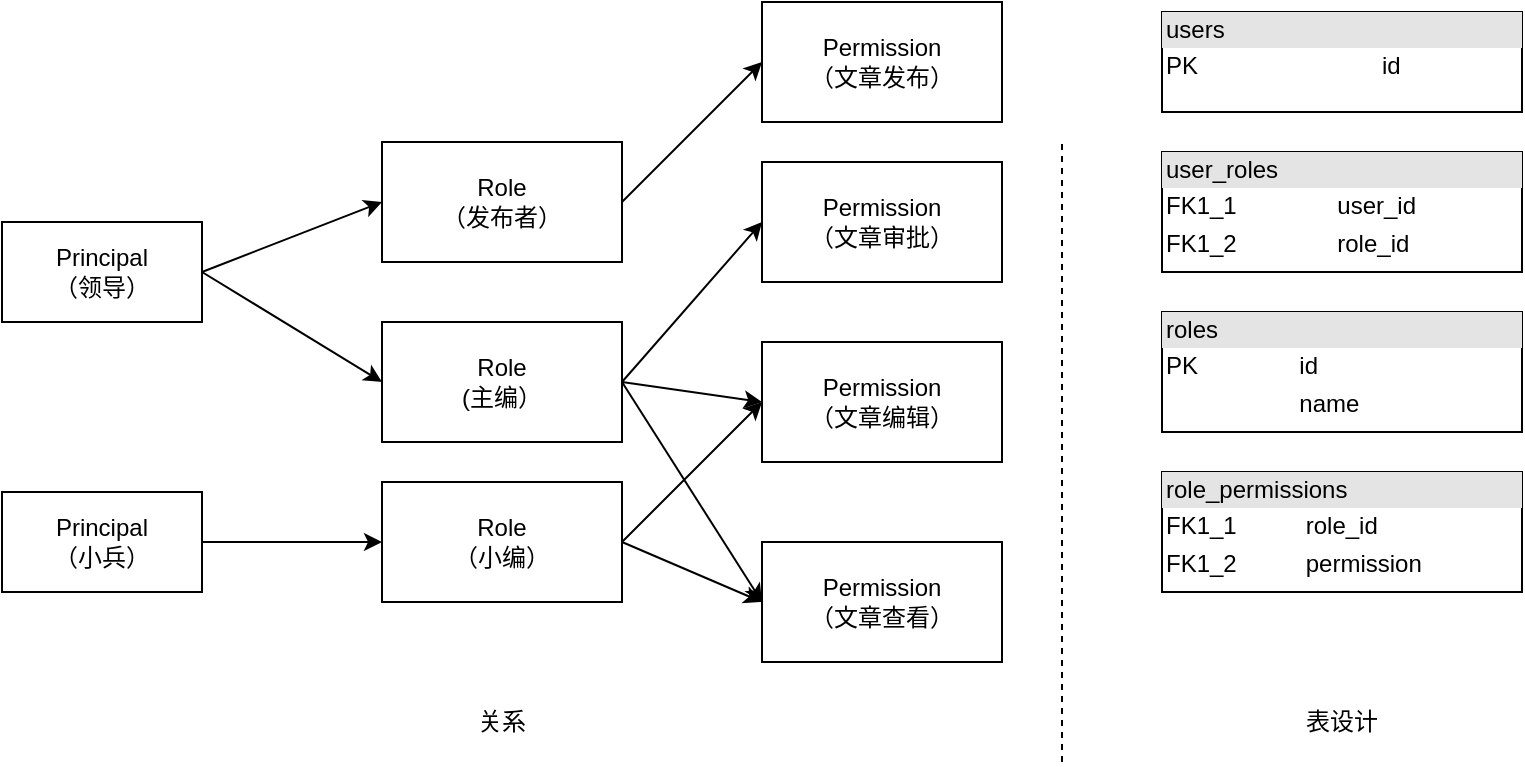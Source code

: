 <mxfile>
    <diagram id="9ctAfNcJLaRTBxjFA6Yr" name="第 1 页">
        <mxGraphModel dx="1018" dy="570" grid="1" gridSize="10" guides="1" tooltips="1" connect="1" arrows="1" fold="1" page="1" pageScale="1" pageWidth="827" pageHeight="1169" math="0" shadow="0">
            <root>
                <mxCell id="XQuOt5WqBIXUd8Vpl1ev-0"/>
                <mxCell id="XQuOt5WqBIXUd8Vpl1ev-1" parent="XQuOt5WqBIXUd8Vpl1ev-0"/>
                <mxCell id="4almOmOkFrd5ab4E6r8S-0" value="&lt;div style=&quot;box-sizing:border-box;width:100%;background:#e4e4e4;padding:2px;&quot;&gt;users&lt;/div&gt;&lt;table style=&quot;width:100%;font-size:1em;&quot; cellpadding=&quot;2&quot; cellspacing=&quot;0&quot;&gt;&lt;tbody&gt;&lt;tr&gt;&lt;td&gt;PK&lt;/td&gt;&lt;td&gt;id&lt;/td&gt;&lt;/tr&gt;&lt;/tbody&gt;&lt;/table&gt;" style="verticalAlign=top;align=left;overflow=fill;html=1;" vertex="1" parent="XQuOt5WqBIXUd8Vpl1ev-1">
                    <mxGeometry x="590" y="35" width="180" height="50" as="geometry"/>
                </mxCell>
                <mxCell id="4almOmOkFrd5ab4E6r8S-1" style="rounded=0;orthogonalLoop=1;jettySize=auto;html=1;exitX=1;exitY=0.5;exitDx=0;exitDy=0;entryX=0;entryY=0.5;entryDx=0;entryDy=0;" edge="1" parent="XQuOt5WqBIXUd8Vpl1ev-1" source="4almOmOkFrd5ab4E6r8S-4" target="4almOmOkFrd5ab4E6r8S-8">
                    <mxGeometry relative="1" as="geometry"/>
                </mxCell>
                <mxCell id="4almOmOkFrd5ab4E6r8S-2" style="edgeStyle=none;rounded=0;orthogonalLoop=1;jettySize=auto;html=1;exitX=1;exitY=0.5;exitDx=0;exitDy=0;entryX=0;entryY=0.5;entryDx=0;entryDy=0;" edge="1" parent="XQuOt5WqBIXUd8Vpl1ev-1" source="4almOmOkFrd5ab4E6r8S-21" target="4almOmOkFrd5ab4E6r8S-11">
                    <mxGeometry relative="1" as="geometry">
                        <mxPoint x="190" y="290" as="targetPoint"/>
                    </mxGeometry>
                </mxCell>
                <mxCell id="4almOmOkFrd5ab4E6r8S-3" style="rounded=0;orthogonalLoop=1;jettySize=auto;html=1;exitX=1;exitY=0.5;exitDx=0;exitDy=0;entryX=0;entryY=0.5;entryDx=0;entryDy=0;" edge="1" parent="XQuOt5WqBIXUd8Vpl1ev-1" source="4almOmOkFrd5ab4E6r8S-4" target="4almOmOkFrd5ab4E6r8S-20">
                    <mxGeometry relative="1" as="geometry"/>
                </mxCell>
                <mxCell id="4almOmOkFrd5ab4E6r8S-4" value="&lt;div&gt;&lt;/div&gt;&lt;div style&gt;Principal&lt;/div&gt;（领导）" style="rounded=0;whiteSpace=wrap;html=1;" vertex="1" parent="XQuOt5WqBIXUd8Vpl1ev-1">
                    <mxGeometry x="10" y="140" width="100" height="50" as="geometry"/>
                </mxCell>
                <mxCell id="4almOmOkFrd5ab4E6r8S-5" style="edgeStyle=none;rounded=0;orthogonalLoop=1;jettySize=auto;html=1;exitX=1;exitY=0.5;exitDx=0;exitDy=0;entryX=0;entryY=0.5;entryDx=0;entryDy=0;" edge="1" parent="XQuOt5WqBIXUd8Vpl1ev-1" source="4almOmOkFrd5ab4E6r8S-8" target="4almOmOkFrd5ab4E6r8S-12">
                    <mxGeometry relative="1" as="geometry"/>
                </mxCell>
                <mxCell id="4almOmOkFrd5ab4E6r8S-6" style="edgeStyle=none;rounded=0;orthogonalLoop=1;jettySize=auto;html=1;exitX=1;exitY=0.5;exitDx=0;exitDy=0;entryX=0;entryY=0.5;entryDx=0;entryDy=0;" edge="1" parent="XQuOt5WqBIXUd8Vpl1ev-1" source="4almOmOkFrd5ab4E6r8S-8" target="4almOmOkFrd5ab4E6r8S-17">
                    <mxGeometry relative="1" as="geometry"/>
                </mxCell>
                <mxCell id="4almOmOkFrd5ab4E6r8S-7" style="edgeStyle=none;rounded=0;orthogonalLoop=1;jettySize=auto;html=1;exitX=1;exitY=0.5;exitDx=0;exitDy=0;entryX=0;entryY=0.5;entryDx=0;entryDy=0;" edge="1" parent="XQuOt5WqBIXUd8Vpl1ev-1" source="4almOmOkFrd5ab4E6r8S-8" target="4almOmOkFrd5ab4E6r8S-13">
                    <mxGeometry relative="1" as="geometry"/>
                </mxCell>
                <mxCell id="4almOmOkFrd5ab4E6r8S-8" value="Role&lt;br /&gt;(主编）" style="rounded=0;whiteSpace=wrap;html=1;" vertex="1" parent="XQuOt5WqBIXUd8Vpl1ev-1">
                    <mxGeometry x="200" y="190" width="120" height="60" as="geometry"/>
                </mxCell>
                <mxCell id="4almOmOkFrd5ab4E6r8S-9" style="edgeStyle=none;rounded=0;orthogonalLoop=1;jettySize=auto;html=1;exitX=1;exitY=0.5;exitDx=0;exitDy=0;entryX=0;entryY=0.5;entryDx=0;entryDy=0;" edge="1" parent="XQuOt5WqBIXUd8Vpl1ev-1" source="4almOmOkFrd5ab4E6r8S-11" target="4almOmOkFrd5ab4E6r8S-13">
                    <mxGeometry relative="1" as="geometry">
                        <mxPoint x="390" y="330" as="targetPoint"/>
                    </mxGeometry>
                </mxCell>
                <mxCell id="4almOmOkFrd5ab4E6r8S-10" style="rounded=0;orthogonalLoop=1;jettySize=auto;html=1;exitX=1;exitY=0.5;exitDx=0;exitDy=0;entryX=0;entryY=0.5;entryDx=0;entryDy=0;" edge="1" parent="XQuOt5WqBIXUd8Vpl1ev-1" source="4almOmOkFrd5ab4E6r8S-11" target="4almOmOkFrd5ab4E6r8S-17">
                    <mxGeometry relative="1" as="geometry"/>
                </mxCell>
                <mxCell id="4almOmOkFrd5ab4E6r8S-11" value="Role&lt;br /&gt;（小编）" style="rounded=0;whiteSpace=wrap;html=1;" vertex="1" parent="XQuOt5WqBIXUd8Vpl1ev-1">
                    <mxGeometry x="200" y="270" width="120" height="60" as="geometry"/>
                </mxCell>
                <mxCell id="4almOmOkFrd5ab4E6r8S-12" value="Permission&lt;br /&gt;（文章审批）" style="rounded=0;whiteSpace=wrap;html=1;" vertex="1" parent="XQuOt5WqBIXUd8Vpl1ev-1">
                    <mxGeometry x="390" y="110" width="120" height="60" as="geometry"/>
                </mxCell>
                <mxCell id="4almOmOkFrd5ab4E6r8S-13" value="Permission&lt;br /&gt;（文章查看）" style="rounded=0;whiteSpace=wrap;html=1;" vertex="1" parent="XQuOt5WqBIXUd8Vpl1ev-1">
                    <mxGeometry x="390" y="300" width="120" height="60" as="geometry"/>
                </mxCell>
                <mxCell id="4almOmOkFrd5ab4E6r8S-14" value="" style="endArrow=none;dashed=1;html=1;" edge="1" parent="XQuOt5WqBIXUd8Vpl1ev-1">
                    <mxGeometry width="50" height="50" relative="1" as="geometry">
                        <mxPoint x="540" y="410" as="sourcePoint"/>
                        <mxPoint x="540" y="100" as="targetPoint"/>
                    </mxGeometry>
                </mxCell>
                <mxCell id="4almOmOkFrd5ab4E6r8S-15" value="关系" style="text;html=1;strokeColor=none;fillColor=none;align=center;verticalAlign=middle;whiteSpace=wrap;rounded=0;" vertex="1" parent="XQuOt5WqBIXUd8Vpl1ev-1">
                    <mxGeometry x="240" y="380" width="40" height="20" as="geometry"/>
                </mxCell>
                <mxCell id="4almOmOkFrd5ab4E6r8S-16" value="表设计" style="text;html=1;strokeColor=none;fillColor=none;align=center;verticalAlign=middle;whiteSpace=wrap;rounded=0;" vertex="1" parent="XQuOt5WqBIXUd8Vpl1ev-1">
                    <mxGeometry x="660" y="380" width="40" height="20" as="geometry"/>
                </mxCell>
                <mxCell id="4almOmOkFrd5ab4E6r8S-17" value="Permission&lt;br /&gt;（文章编辑）" style="rounded=0;whiteSpace=wrap;html=1;" vertex="1" parent="XQuOt5WqBIXUd8Vpl1ev-1">
                    <mxGeometry x="390" y="200" width="120" height="60" as="geometry"/>
                </mxCell>
                <mxCell id="4almOmOkFrd5ab4E6r8S-18" value="Permission&lt;br /&gt;（文章发布）" style="rounded=0;whiteSpace=wrap;html=1;" vertex="1" parent="XQuOt5WqBIXUd8Vpl1ev-1">
                    <mxGeometry x="390" y="30" width="120" height="60" as="geometry"/>
                </mxCell>
                <mxCell id="4almOmOkFrd5ab4E6r8S-19" style="edgeStyle=none;rounded=0;orthogonalLoop=1;jettySize=auto;html=1;exitX=1;exitY=0.5;exitDx=0;exitDy=0;entryX=0;entryY=0.5;entryDx=0;entryDy=0;" edge="1" parent="XQuOt5WqBIXUd8Vpl1ev-1" source="4almOmOkFrd5ab4E6r8S-20" target="4almOmOkFrd5ab4E6r8S-18">
                    <mxGeometry relative="1" as="geometry"/>
                </mxCell>
                <mxCell id="4almOmOkFrd5ab4E6r8S-20" value="Role&lt;br /&gt;（发布者）" style="rounded=0;whiteSpace=wrap;html=1;" vertex="1" parent="XQuOt5WqBIXUd8Vpl1ev-1">
                    <mxGeometry x="200" y="100" width="120" height="60" as="geometry"/>
                </mxCell>
                <mxCell id="4almOmOkFrd5ab4E6r8S-21" value="&lt;div&gt;&lt;/div&gt;&lt;div style&gt;Principal&lt;/div&gt;（小兵）" style="rounded=0;whiteSpace=wrap;html=1;" vertex="1" parent="XQuOt5WqBIXUd8Vpl1ev-1">
                    <mxGeometry x="10" y="275" width="100" height="50" as="geometry"/>
                </mxCell>
                <mxCell id="4almOmOkFrd5ab4E6r8S-22" style="edgeStyle=orthogonalEdgeStyle;rounded=0;orthogonalLoop=1;jettySize=auto;html=1;exitX=0.5;exitY=1;exitDx=0;exitDy=0;" edge="1" parent="XQuOt5WqBIXUd8Vpl1ev-1" source="4almOmOkFrd5ab4E6r8S-0" target="4almOmOkFrd5ab4E6r8S-0">
                    <mxGeometry relative="1" as="geometry"/>
                </mxCell>
                <mxCell id="4almOmOkFrd5ab4E6r8S-23" value="&lt;div style=&quot;box-sizing:border-box;width:100%;background:#e4e4e4;padding:2px;&quot;&gt;roles&lt;/div&gt;&lt;table style=&quot;width:100%;font-size:1em;&quot; cellpadding=&quot;2&quot; cellspacing=&quot;0&quot;&gt;&lt;tbody&gt;&lt;tr&gt;&lt;td&gt;PK&lt;/td&gt;&lt;td&gt;id&lt;/td&gt;&lt;/tr&gt;&lt;tr&gt;&lt;td&gt;&lt;br /&gt;&lt;/td&gt;&lt;td&gt;name&lt;/td&gt;&lt;/tr&gt;&lt;/tbody&gt;&lt;/table&gt;" style="verticalAlign=top;align=left;overflow=fill;html=1;" vertex="1" parent="XQuOt5WqBIXUd8Vpl1ev-1">
                    <mxGeometry x="590" y="185" width="180" height="60" as="geometry"/>
                </mxCell>
                <mxCell id="4almOmOkFrd5ab4E6r8S-24" value="&lt;div style=&quot;box-sizing:border-box;width:100%;background:#e4e4e4;padding:2px;&quot;&gt;user_roles&lt;/div&gt;&lt;table style=&quot;width:100%;font-size:1em;&quot; cellpadding=&quot;2&quot; cellspacing=&quot;0&quot;&gt;&lt;tbody&gt;&lt;tr&gt;&lt;td&gt;FK1_1&lt;/td&gt;&lt;td&gt;user_id&lt;/td&gt;&lt;/tr&gt;&lt;tr&gt;&lt;td&gt;FK1_2&lt;/td&gt;&lt;td&gt;role_id&lt;/td&gt;&lt;/tr&gt;&lt;/tbody&gt;&lt;/table&gt;" style="verticalAlign=top;align=left;overflow=fill;html=1;" vertex="1" parent="XQuOt5WqBIXUd8Vpl1ev-1">
                    <mxGeometry x="590" y="105" width="180" height="60" as="geometry"/>
                </mxCell>
                <mxCell id="4almOmOkFrd5ab4E6r8S-25" value="&lt;div style=&quot;box-sizing:border-box;width:100%;background:#e4e4e4;padding:2px;&quot;&gt;role_permissions&lt;/div&gt;&lt;table style=&quot;width:100%;font-size:1em;&quot; cellpadding=&quot;2&quot; cellspacing=&quot;0&quot;&gt;&lt;tbody&gt;&lt;tr&gt;&lt;td&gt;FK1_1&lt;/td&gt;&lt;td&gt;role_id&lt;/td&gt;&lt;/tr&gt;&lt;tr&gt;&lt;td&gt;FK1_2&lt;/td&gt;&lt;td&gt;permission&lt;/td&gt;&lt;/tr&gt;&lt;/tbody&gt;&lt;/table&gt;" style="verticalAlign=top;align=left;overflow=fill;html=1;" vertex="1" parent="XQuOt5WqBIXUd8Vpl1ev-1">
                    <mxGeometry x="590" y="265" width="180" height="60" as="geometry"/>
                </mxCell>
            </root>
        </mxGraphModel>
    </diagram>
</mxfile>